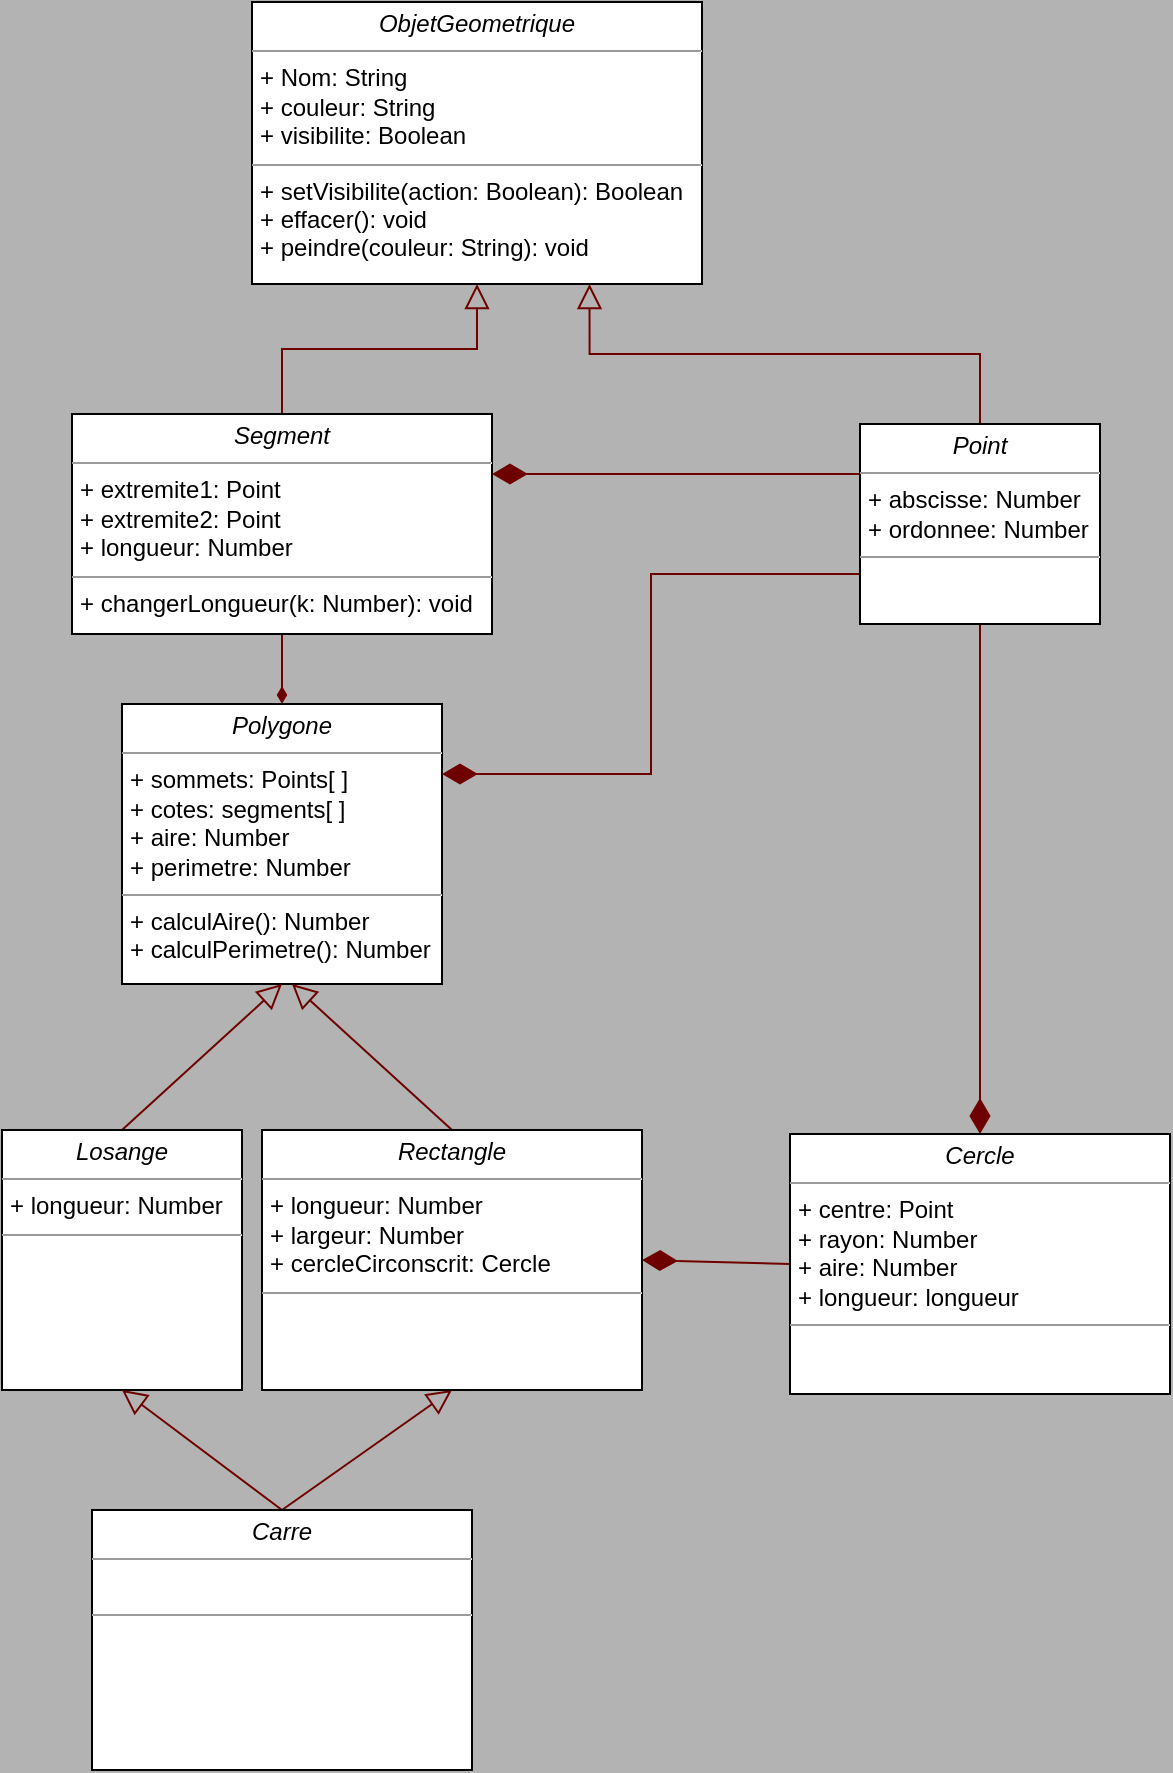 <mxfile>
    <diagram id="L_AIYPyIT6E7lUTDtE-p" name="Page-1">
        <mxGraphModel dx="747" dy="360" grid="0" gridSize="10" guides="1" tooltips="1" connect="1" arrows="1" fold="1" page="1" pageScale="1" pageWidth="827" pageHeight="1169" background="#B3B3B3" math="0" shadow="0">
            <root>
                <mxCell id="0"/>
                <mxCell id="1" parent="0"/>
                <mxCell id="14" value="&lt;p style=&quot;margin: 0px ; margin-top: 4px ; text-align: center&quot;&gt;&lt;i&gt;Polygone&lt;/i&gt;&lt;/p&gt;&lt;hr size=&quot;1&quot;&gt;&lt;p style=&quot;margin: 0px ; margin-left: 4px&quot;&gt;&lt;span&gt;+ sommets: Points[ ]&lt;/span&gt;&lt;br&gt;&lt;/p&gt;&lt;p style=&quot;margin: 0px ; margin-left: 4px&quot;&gt;&lt;span&gt;+ cotes: segments[ ]&lt;/span&gt;&lt;/p&gt;&lt;p style=&quot;margin: 0px ; margin-left: 4px&quot;&gt;+ aire: Number&lt;/p&gt;&lt;p style=&quot;margin: 0px ; margin-left: 4px&quot;&gt;+ perimetre: Number&lt;/p&gt;&lt;hr size=&quot;1&quot;&gt;&lt;p style=&quot;margin: 0px ; margin-left: 4px&quot;&gt;+ calculAire(): Number&lt;br&gt;&lt;/p&gt;&lt;p style=&quot;margin: 0px ; margin-left: 4px&quot;&gt;+ calculPerimetre(): Number&lt;/p&gt;" style="verticalAlign=top;align=left;overflow=fill;fontSize=12;fontFamily=Helvetica;html=1;" parent="1" vertex="1">
                    <mxGeometry x="186" y="419" width="160" height="140" as="geometry"/>
                </mxCell>
                <mxCell id="30" style="edgeStyle=orthogonalEdgeStyle;html=1;exitX=0.5;exitY=0;exitDx=0;exitDy=0;entryX=0.5;entryY=1;entryDx=0;entryDy=0;endArrow=block;endFill=0;rounded=0;endSize=10;fillColor=#a20025;strokeColor=#6F0000;" parent="1" source="16" target="26" edge="1">
                    <mxGeometry relative="1" as="geometry"/>
                </mxCell>
                <mxCell id="40" style="edgeStyle=none;rounded=0;html=1;exitX=0.5;exitY=1;exitDx=0;exitDy=0;entryX=0.5;entryY=0;entryDx=0;entryDy=0;endArrow=diamondThin;endFill=1;fillColor=#a20025;strokeColor=#6F0000;" parent="1" source="16" target="14" edge="1">
                    <mxGeometry relative="1" as="geometry"/>
                </mxCell>
                <mxCell id="16" value="&lt;p style=&quot;margin: 0px ; margin-top: 4px ; text-align: center&quot;&gt;&lt;i&gt;Segment&lt;/i&gt;&lt;/p&gt;&lt;hr size=&quot;1&quot;&gt;&lt;p style=&quot;margin: 0px ; margin-left: 4px&quot;&gt;+ extremite1: Point&lt;/p&gt;&lt;p style=&quot;margin: 0px ; margin-left: 4px&quot;&gt;+ extremite2: Point&lt;/p&gt;&lt;p style=&quot;margin: 0px ; margin-left: 4px&quot;&gt;+ longueur: Number&lt;/p&gt;&lt;hr size=&quot;1&quot;&gt;&lt;p style=&quot;margin: 0px ; margin-left: 4px&quot;&gt;+ changerLongueur(k: Number): void&lt;/p&gt;&lt;p style=&quot;margin: 0px ; margin-left: 4px&quot;&gt;&lt;br&gt;&lt;/p&gt;" style="verticalAlign=top;align=left;overflow=fill;fontSize=12;fontFamily=Helvetica;html=1;" parent="1" vertex="1">
                    <mxGeometry x="161" y="274" width="210" height="110" as="geometry"/>
                </mxCell>
                <mxCell id="51" style="edgeStyle=none;rounded=0;html=1;exitX=0.5;exitY=0;exitDx=0;exitDy=0;entryX=0.5;entryY=1;entryDx=0;entryDy=0;endArrow=block;endFill=0;endSize=10;fillColor=#a20025;strokeColor=#6F0000;" parent="1" source="18" target="14" edge="1">
                    <mxGeometry relative="1" as="geometry"/>
                </mxCell>
                <mxCell id="18" value="&lt;p style=&quot;margin: 0px ; margin-top: 4px ; text-align: center&quot;&gt;&lt;i&gt;Losange&lt;/i&gt;&lt;/p&gt;&lt;hr size=&quot;1&quot;&gt;&lt;p style=&quot;margin: 0px ; margin-left: 4px&quot;&gt;+ longueur: Number&lt;/p&gt;&lt;hr size=&quot;1&quot;&gt;&lt;p style=&quot;margin: 0px ; margin-left: 4px&quot;&gt;&lt;br&gt;&lt;/p&gt;" style="verticalAlign=top;align=left;overflow=fill;fontSize=12;fontFamily=Helvetica;html=1;" parent="1" vertex="1">
                    <mxGeometry x="126" y="632" width="120" height="130" as="geometry"/>
                </mxCell>
                <mxCell id="29" style="edgeStyle=orthogonalEdgeStyle;html=1;exitX=0.5;exitY=0;exitDx=0;exitDy=0;entryX=0.75;entryY=1;entryDx=0;entryDy=0;endArrow=block;endFill=0;rounded=0;endSize=10;fillColor=#a20025;strokeColor=#6F0000;" parent="1" source="21" target="26" edge="1">
                    <mxGeometry relative="1" as="geometry"/>
                </mxCell>
                <mxCell id="37" style="edgeStyle=none;rounded=0;html=1;exitX=0;exitY=0.25;exitDx=0;exitDy=0;endArrow=diamondThin;endFill=1;endSize=15;fillColor=#a20025;strokeColor=#6F0000;" parent="1" source="21" edge="1">
                    <mxGeometry relative="1" as="geometry">
                        <mxPoint x="371" y="304" as="targetPoint"/>
                    </mxGeometry>
                </mxCell>
                <mxCell id="38" style="edgeStyle=none;rounded=0;html=1;exitX=0.5;exitY=1;exitDx=0;exitDy=0;entryX=0.5;entryY=0;entryDx=0;entryDy=0;endArrow=diamondThin;endFill=1;endSize=15;fillColor=#a20025;strokeColor=#6F0000;" parent="1" source="21" target="33" edge="1">
                    <mxGeometry relative="1" as="geometry"/>
                </mxCell>
                <mxCell id="42" style="edgeStyle=elbowEdgeStyle;rounded=0;html=1;exitX=0;exitY=0.75;exitDx=0;exitDy=0;entryX=1;entryY=0.25;entryDx=0;entryDy=0;endArrow=diamondThin;endFill=1;endSize=15;fillColor=#a20025;strokeColor=#6F0000;" parent="1" source="21" target="14" edge="1">
                    <mxGeometry relative="1" as="geometry"/>
                </mxCell>
                <mxCell id="21" value="&lt;p style=&quot;margin: 0px ; margin-top: 4px ; text-align: center&quot;&gt;&lt;i&gt;Point&lt;/i&gt;&lt;/p&gt;&lt;hr size=&quot;1&quot;&gt;&lt;p style=&quot;margin: 0px ; margin-left: 4px&quot;&gt;+ abscisse: Number&lt;/p&gt;&lt;p style=&quot;margin: 0px ; margin-left: 4px&quot;&gt;+ ordonnee: Number&lt;/p&gt;&lt;hr size=&quot;1&quot;&gt;&lt;p style=&quot;margin: 0px ; margin-left: 4px&quot;&gt;&lt;br&gt;&lt;/p&gt;" style="verticalAlign=top;align=left;overflow=fill;fontSize=12;fontFamily=Helvetica;html=1;" parent="1" vertex="1">
                    <mxGeometry x="555" y="279" width="120" height="100" as="geometry"/>
                </mxCell>
                <mxCell id="53" style="edgeStyle=none;rounded=0;html=1;entryX=0.5;entryY=1;entryDx=0;entryDy=0;endArrow=block;endFill=0;exitX=0.5;exitY=0;exitDx=0;exitDy=0;endSize=10;fillColor=#a20025;strokeColor=#6F0000;" parent="1" source="25" target="18" edge="1">
                    <mxGeometry relative="1" as="geometry"/>
                </mxCell>
                <mxCell id="54" style="edgeStyle=none;rounded=0;html=1;entryX=0.5;entryY=1;entryDx=0;entryDy=0;endArrow=block;endFill=0;exitX=0.5;exitY=0;exitDx=0;exitDy=0;endSize=10;fillColor=#a20025;strokeColor=#6F0000;" parent="1" source="25" target="50" edge="1">
                    <mxGeometry relative="1" as="geometry"/>
                </mxCell>
                <mxCell id="25" value="&lt;p style=&quot;margin: 0px ; margin-top: 4px ; text-align: center&quot;&gt;&lt;i&gt;Carre&lt;/i&gt;&lt;/p&gt;&lt;hr size=&quot;1&quot;&gt;&lt;p style=&quot;margin: 0px ; margin-left: 4px&quot;&gt;&lt;br&gt;&lt;/p&gt;&lt;hr size=&quot;1&quot;&gt;&lt;p style=&quot;margin: 0px ; margin-left: 4px&quot;&gt;&lt;br&gt;&lt;/p&gt;" style="verticalAlign=top;align=left;overflow=fill;fontSize=12;fontFamily=Helvetica;html=1;" parent="1" vertex="1">
                    <mxGeometry x="171" y="822" width="190" height="130" as="geometry"/>
                </mxCell>
                <mxCell id="26" value="&lt;p style=&quot;margin: 0px ; margin-top: 4px ; text-align: center&quot;&gt;&lt;i&gt;ObjetGeometrique&lt;/i&gt;&lt;/p&gt;&lt;hr size=&quot;1&quot;&gt;&lt;p style=&quot;margin: 0px ; margin-left: 4px&quot;&gt;&lt;span&gt;+ Nom: String&lt;/span&gt;&lt;br&gt;&lt;/p&gt;&lt;p style=&quot;margin: 0px ; margin-left: 4px&quot;&gt;+ couleur: String&lt;/p&gt;&lt;p style=&quot;margin: 0px ; margin-left: 4px&quot;&gt;+ visibilite: Boolean&lt;/p&gt;&lt;hr size=&quot;1&quot;&gt;&lt;p style=&quot;margin: 0px ; margin-left: 4px&quot;&gt;&lt;span&gt;+ setVisibilite(action: Boolean): Boolean&lt;/span&gt;&lt;/p&gt;&lt;p style=&quot;margin: 0px 0px 0px 4px&quot;&gt;+ effacer(): void&lt;/p&gt;&lt;p style=&quot;margin: 0px 0px 0px 4px&quot;&gt;+ peindre(couleur: String): void&lt;br&gt;&lt;/p&gt;" style="verticalAlign=top;align=left;overflow=fill;fontSize=12;fontFamily=Helvetica;html=1;" parent="1" vertex="1">
                    <mxGeometry x="251" y="68" width="225" height="141" as="geometry"/>
                </mxCell>
                <mxCell id="56" style="edgeStyle=none;rounded=0;html=1;exitX=0;exitY=0.5;exitDx=0;exitDy=0;entryX=1;entryY=0.5;entryDx=0;entryDy=0;endArrow=diamondThin;endFill=1;endSize=15;fillColor=#a20025;strokeColor=#6F0000;" parent="1" source="33" target="50" edge="1">
                    <mxGeometry relative="1" as="geometry"/>
                </mxCell>
                <mxCell id="33" value="&lt;p style=&quot;margin: 0px ; margin-top: 4px ; text-align: center&quot;&gt;&lt;i&gt;Cercle&lt;/i&gt;&lt;/p&gt;&lt;hr size=&quot;1&quot;&gt;&lt;p style=&quot;margin: 0px ; margin-left: 4px&quot;&gt;+ centre: Point&lt;/p&gt;&lt;p style=&quot;margin: 0px ; margin-left: 4px&quot;&gt;+ rayon: Number&lt;/p&gt;&lt;p style=&quot;margin: 0px ; margin-left: 4px&quot;&gt;+ aire: Number&lt;/p&gt;&lt;p style=&quot;margin: 0px ; margin-left: 4px&quot;&gt;+ longueur: longueur&lt;/p&gt;&lt;hr size=&quot;1&quot;&gt;&lt;p style=&quot;margin: 0px ; margin-left: 4px&quot;&gt;&lt;br&gt;&lt;/p&gt;" style="verticalAlign=top;align=left;overflow=fill;fontSize=12;fontFamily=Helvetica;html=1;" parent="1" vertex="1">
                    <mxGeometry x="520" y="634" width="190" height="130" as="geometry"/>
                </mxCell>
                <mxCell id="52" style="edgeStyle=none;rounded=0;html=1;exitX=0.5;exitY=0;exitDx=0;exitDy=0;endArrow=block;endFill=0;endSize=10;fillColor=#a20025;strokeColor=#6F0000;" parent="1" source="50" edge="1">
                    <mxGeometry relative="1" as="geometry">
                        <mxPoint x="271" y="559" as="targetPoint"/>
                    </mxGeometry>
                </mxCell>
                <mxCell id="50" value="&lt;p style=&quot;margin: 0px ; margin-top: 4px ; text-align: center&quot;&gt;&lt;i&gt;Rectangle&lt;/i&gt;&lt;br&gt;&lt;/p&gt;&lt;hr size=&quot;1&quot;&gt;&lt;p style=&quot;margin: 0px 0px 0px 4px&quot;&gt;+ longueur: Number&lt;br&gt;&lt;/p&gt;&lt;p style=&quot;margin: 0px 0px 0px 4px&quot;&gt;+ largeur: Number&lt;/p&gt;&lt;p style=&quot;margin: 0px 0px 0px 4px&quot;&gt;+ cercleCirconscrit: Cercle&lt;/p&gt;&lt;hr size=&quot;1&quot;&gt;&lt;p style=&quot;margin: 0px ; margin-left: 4px&quot;&gt;&lt;br&gt;&lt;/p&gt;" style="verticalAlign=top;align=left;overflow=fill;fontSize=12;fontFamily=Helvetica;html=1;" parent="1" vertex="1">
                    <mxGeometry x="256" y="632" width="190" height="130" as="geometry"/>
                </mxCell>
            </root>
        </mxGraphModel>
    </diagram>
</mxfile>